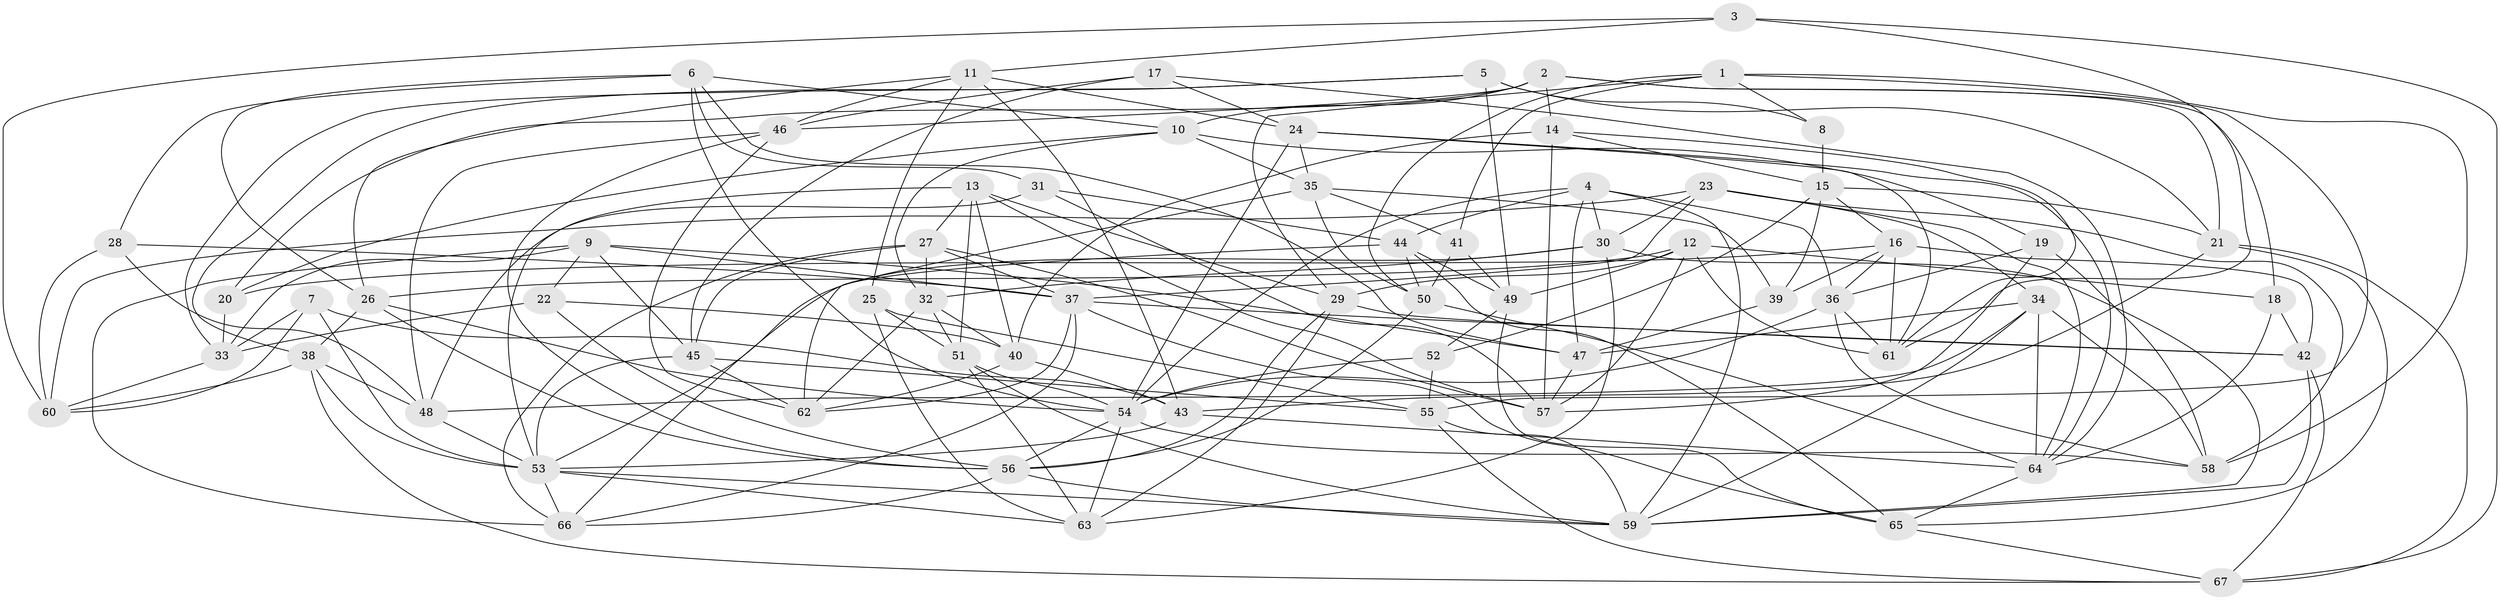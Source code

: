 // original degree distribution, {4: 1.0}
// Generated by graph-tools (version 1.1) at 2025/50/03/09/25 03:50:57]
// undirected, 67 vertices, 194 edges
graph export_dot {
graph [start="1"]
  node [color=gray90,style=filled];
  1;
  2;
  3;
  4;
  5;
  6;
  7;
  8;
  9;
  10;
  11;
  12;
  13;
  14;
  15;
  16;
  17;
  18;
  19;
  20;
  21;
  22;
  23;
  24;
  25;
  26;
  27;
  28;
  29;
  30;
  31;
  32;
  33;
  34;
  35;
  36;
  37;
  38;
  39;
  40;
  41;
  42;
  43;
  44;
  45;
  46;
  47;
  48;
  49;
  50;
  51;
  52;
  53;
  54;
  55;
  56;
  57;
  58;
  59;
  60;
  61;
  62;
  63;
  64;
  65;
  66;
  67;
  1 -- 8 [weight=1.0];
  1 -- 29 [weight=1.0];
  1 -- 41 [weight=1.0];
  1 -- 50 [weight=1.0];
  1 -- 55 [weight=1.0];
  1 -- 58 [weight=1.0];
  2 -- 10 [weight=1.0];
  2 -- 14 [weight=1.0];
  2 -- 18 [weight=1.0];
  2 -- 20 [weight=1.0];
  2 -- 21 [weight=1.0];
  2 -- 46 [weight=1.0];
  3 -- 11 [weight=1.0];
  3 -- 60 [weight=1.0];
  3 -- 61 [weight=1.0];
  3 -- 67 [weight=1.0];
  4 -- 30 [weight=1.0];
  4 -- 36 [weight=1.0];
  4 -- 44 [weight=1.0];
  4 -- 47 [weight=1.0];
  4 -- 54 [weight=1.0];
  4 -- 59 [weight=1.0];
  5 -- 8 [weight=2.0];
  5 -- 21 [weight=1.0];
  5 -- 33 [weight=1.0];
  5 -- 38 [weight=1.0];
  5 -- 49 [weight=1.0];
  6 -- 10 [weight=1.0];
  6 -- 26 [weight=1.0];
  6 -- 28 [weight=1.0];
  6 -- 31 [weight=1.0];
  6 -- 47 [weight=1.0];
  6 -- 54 [weight=1.0];
  7 -- 33 [weight=1.0];
  7 -- 43 [weight=1.0];
  7 -- 53 [weight=1.0];
  7 -- 60 [weight=1.0];
  8 -- 15 [weight=1.0];
  9 -- 22 [weight=1.0];
  9 -- 33 [weight=1.0];
  9 -- 37 [weight=1.0];
  9 -- 45 [weight=1.0];
  9 -- 47 [weight=1.0];
  9 -- 66 [weight=1.0];
  10 -- 19 [weight=1.0];
  10 -- 20 [weight=1.0];
  10 -- 32 [weight=1.0];
  10 -- 35 [weight=1.0];
  11 -- 24 [weight=1.0];
  11 -- 25 [weight=1.0];
  11 -- 26 [weight=1.0];
  11 -- 43 [weight=1.0];
  11 -- 46 [weight=1.0];
  12 -- 18 [weight=1.0];
  12 -- 26 [weight=1.0];
  12 -- 29 [weight=1.0];
  12 -- 49 [weight=1.0];
  12 -- 57 [weight=1.0];
  12 -- 61 [weight=1.0];
  13 -- 27 [weight=1.0];
  13 -- 29 [weight=1.0];
  13 -- 40 [weight=1.0];
  13 -- 51 [weight=1.0];
  13 -- 53 [weight=1.0];
  13 -- 57 [weight=1.0];
  14 -- 15 [weight=1.0];
  14 -- 40 [weight=1.0];
  14 -- 57 [weight=2.0];
  14 -- 61 [weight=1.0];
  15 -- 16 [weight=1.0];
  15 -- 21 [weight=1.0];
  15 -- 39 [weight=1.0];
  15 -- 52 [weight=1.0];
  16 -- 20 [weight=1.0];
  16 -- 36 [weight=1.0];
  16 -- 39 [weight=1.0];
  16 -- 42 [weight=1.0];
  16 -- 61 [weight=1.0];
  17 -- 24 [weight=1.0];
  17 -- 45 [weight=1.0];
  17 -- 46 [weight=1.0];
  17 -- 64 [weight=1.0];
  18 -- 42 [weight=1.0];
  18 -- 64 [weight=1.0];
  19 -- 36 [weight=1.0];
  19 -- 57 [weight=1.0];
  19 -- 58 [weight=1.0];
  20 -- 33 [weight=1.0];
  21 -- 43 [weight=1.0];
  21 -- 65 [weight=1.0];
  21 -- 67 [weight=1.0];
  22 -- 33 [weight=1.0];
  22 -- 40 [weight=1.0];
  22 -- 56 [weight=1.0];
  23 -- 30 [weight=1.0];
  23 -- 34 [weight=1.0];
  23 -- 37 [weight=1.0];
  23 -- 58 [weight=1.0];
  23 -- 60 [weight=1.0];
  23 -- 64 [weight=1.0];
  24 -- 35 [weight=1.0];
  24 -- 54 [weight=1.0];
  24 -- 61 [weight=1.0];
  24 -- 64 [weight=1.0];
  25 -- 51 [weight=1.0];
  25 -- 55 [weight=1.0];
  25 -- 63 [weight=1.0];
  26 -- 38 [weight=1.0];
  26 -- 54 [weight=1.0];
  26 -- 56 [weight=1.0];
  27 -- 32 [weight=1.0];
  27 -- 37 [weight=1.0];
  27 -- 45 [weight=1.0];
  27 -- 57 [weight=1.0];
  27 -- 66 [weight=1.0];
  28 -- 37 [weight=1.0];
  28 -- 48 [weight=1.0];
  28 -- 60 [weight=1.0];
  29 -- 42 [weight=1.0];
  29 -- 56 [weight=1.0];
  29 -- 63 [weight=1.0];
  30 -- 32 [weight=1.0];
  30 -- 53 [weight=1.0];
  30 -- 59 [weight=1.0];
  30 -- 63 [weight=1.0];
  31 -- 44 [weight=1.0];
  31 -- 48 [weight=1.0];
  31 -- 57 [weight=1.0];
  32 -- 40 [weight=1.0];
  32 -- 51 [weight=1.0];
  32 -- 62 [weight=1.0];
  33 -- 60 [weight=1.0];
  34 -- 47 [weight=1.0];
  34 -- 48 [weight=1.0];
  34 -- 58 [weight=1.0];
  34 -- 59 [weight=1.0];
  34 -- 64 [weight=1.0];
  35 -- 39 [weight=1.0];
  35 -- 41 [weight=1.0];
  35 -- 50 [weight=1.0];
  35 -- 62 [weight=1.0];
  36 -- 54 [weight=1.0];
  36 -- 58 [weight=1.0];
  36 -- 61 [weight=1.0];
  37 -- 42 [weight=1.0];
  37 -- 62 [weight=1.0];
  37 -- 65 [weight=1.0];
  37 -- 66 [weight=1.0];
  38 -- 48 [weight=1.0];
  38 -- 53 [weight=1.0];
  38 -- 60 [weight=1.0];
  38 -- 67 [weight=1.0];
  39 -- 47 [weight=1.0];
  40 -- 43 [weight=1.0];
  40 -- 62 [weight=1.0];
  41 -- 49 [weight=1.0];
  41 -- 50 [weight=1.0];
  42 -- 59 [weight=1.0];
  42 -- 67 [weight=1.0];
  43 -- 53 [weight=1.0];
  43 -- 64 [weight=1.0];
  44 -- 49 [weight=1.0];
  44 -- 50 [weight=1.0];
  44 -- 65 [weight=1.0];
  44 -- 66 [weight=1.0];
  45 -- 53 [weight=1.0];
  45 -- 55 [weight=1.0];
  45 -- 62 [weight=1.0];
  46 -- 48 [weight=1.0];
  46 -- 56 [weight=1.0];
  46 -- 62 [weight=1.0];
  47 -- 57 [weight=1.0];
  48 -- 53 [weight=1.0];
  49 -- 52 [weight=1.0];
  49 -- 65 [weight=1.0];
  50 -- 56 [weight=1.0];
  50 -- 64 [weight=1.0];
  51 -- 54 [weight=1.0];
  51 -- 59 [weight=1.0];
  51 -- 63 [weight=1.0];
  52 -- 54 [weight=1.0];
  52 -- 55 [weight=1.0];
  53 -- 59 [weight=1.0];
  53 -- 63 [weight=1.0];
  53 -- 66 [weight=1.0];
  54 -- 56 [weight=1.0];
  54 -- 58 [weight=1.0];
  54 -- 63 [weight=1.0];
  55 -- 59 [weight=1.0];
  55 -- 67 [weight=1.0];
  56 -- 59 [weight=1.0];
  56 -- 66 [weight=1.0];
  64 -- 65 [weight=1.0];
  65 -- 67 [weight=1.0];
}

